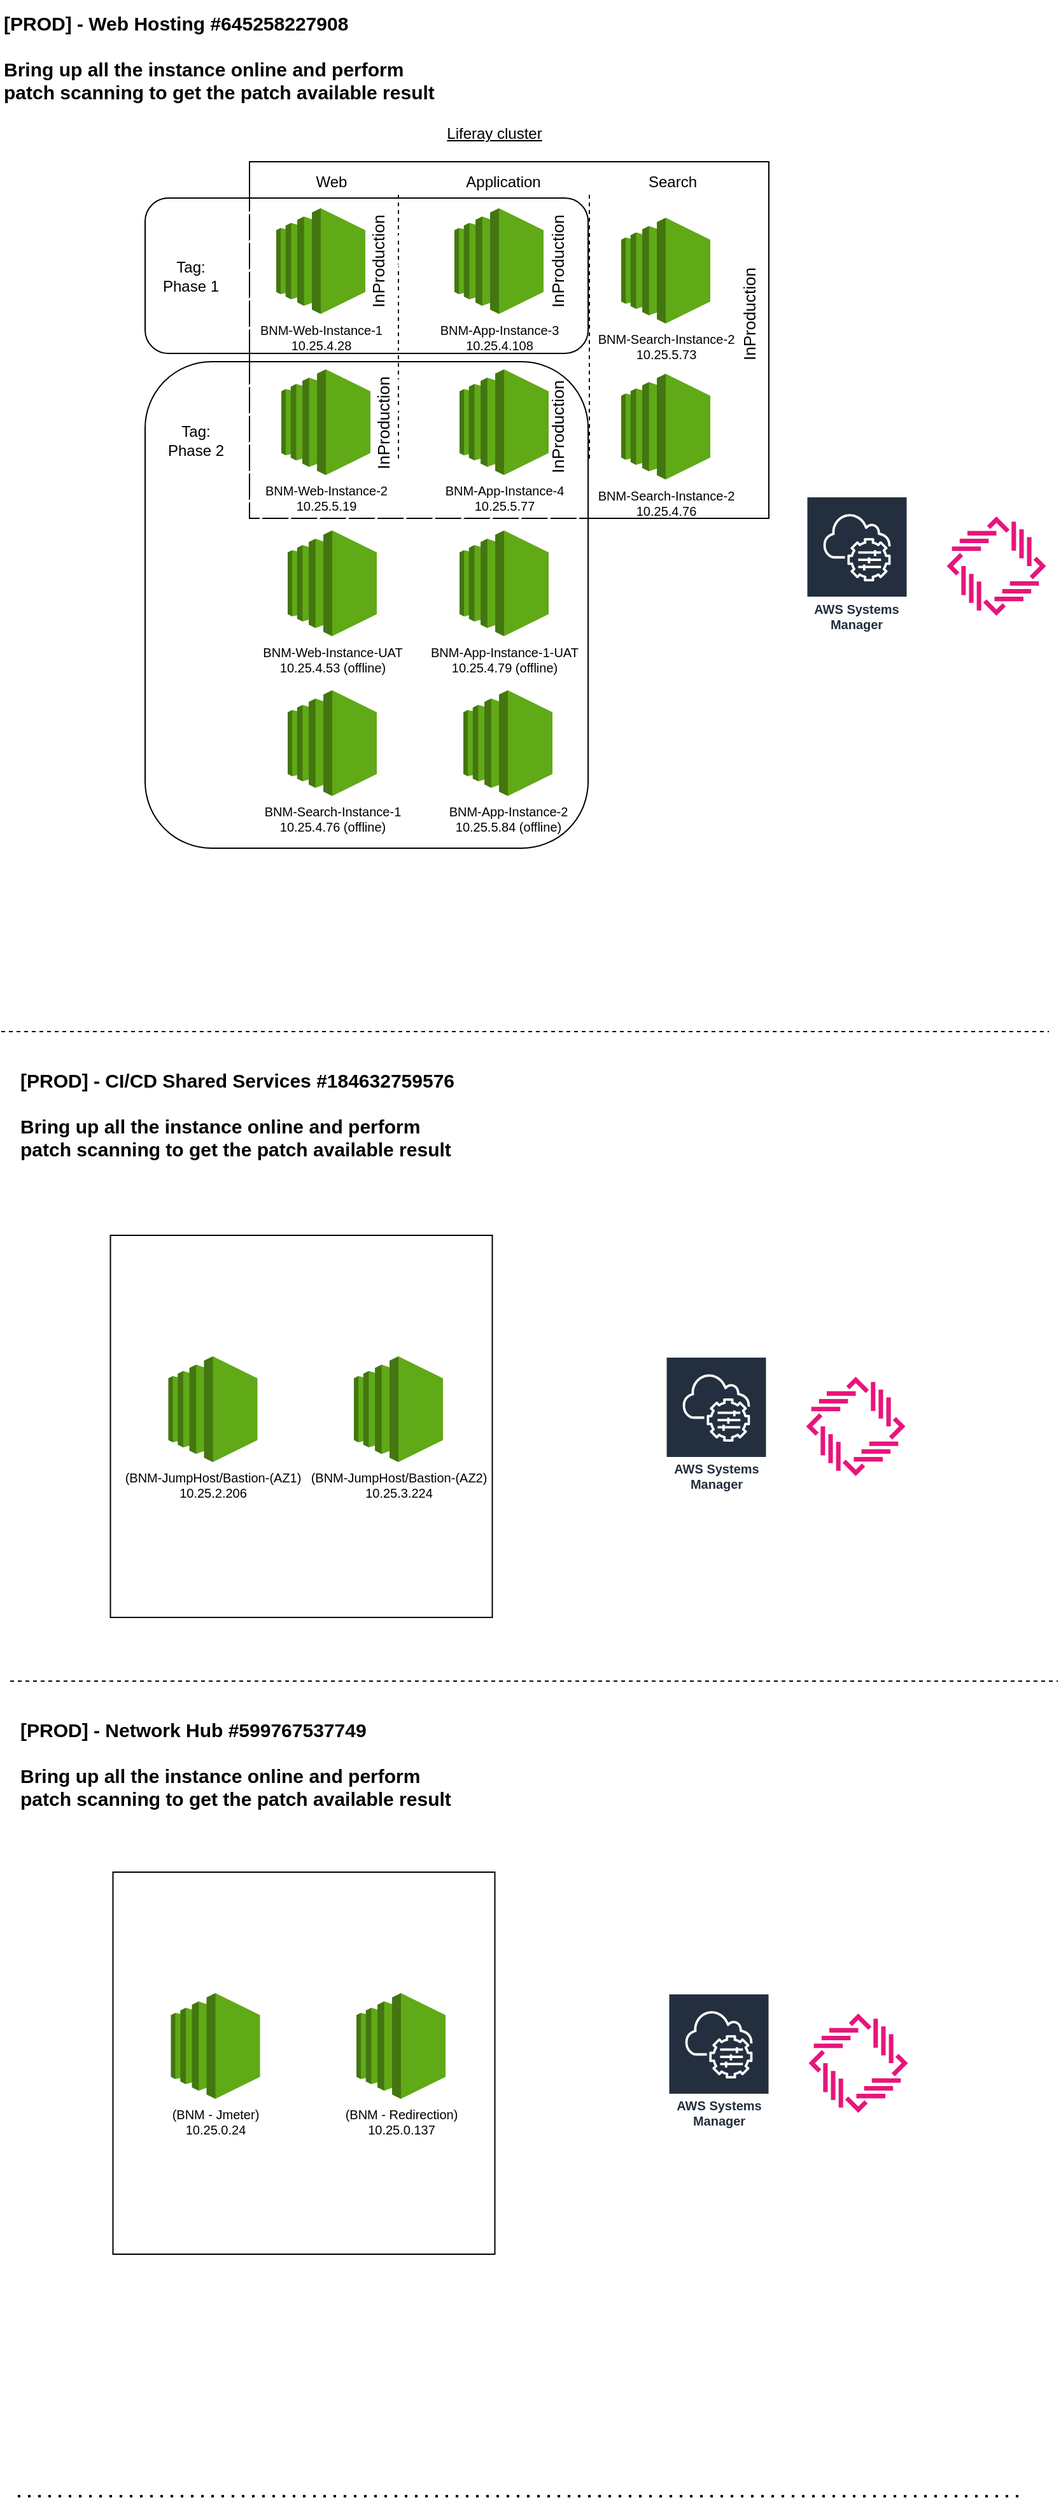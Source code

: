 <mxfile version="23.0.1" type="github">
  <diagram name="Page-1" id="IQn_RGmjUxphnMO-temq">
    <mxGraphModel dx="-266" dy="719" grid="1" gridSize="10" guides="1" tooltips="1" connect="1" arrows="1" fold="1" page="1" pageScale="1" pageWidth="850" pageHeight="1100" math="0" shadow="0">
      <root>
        <mxCell id="0" />
        <mxCell id="1" parent="0" />
        <mxCell id="I5GqBziF1sQ-0T2JehLB-36" value="" style="whiteSpace=wrap;html=1;aspect=fixed;labelBackgroundColor=none;fillColor=none;" vertex="1" parent="1">
          <mxGeometry x="1792.75" y="990" width="300" height="300" as="geometry" />
        </mxCell>
        <mxCell id="I5GqBziF1sQ-0T2JehLB-2" value="" style="rounded=0;whiteSpace=wrap;html=1;" vertex="1" parent="1">
          <mxGeometry x="1902" y="147" width="408" height="280" as="geometry" />
        </mxCell>
        <mxCell id="I5GqBziF1sQ-0T2JehLB-3" value="" style="endArrow=none;dashed=1;html=1;rounded=0;shadow=0;" edge="1" parent="1">
          <mxGeometry width="50" height="50" relative="1" as="geometry">
            <mxPoint x="2169" y="380" as="sourcePoint" />
            <mxPoint x="2169" y="170" as="targetPoint" />
          </mxGeometry>
        </mxCell>
        <mxCell id="I5GqBziF1sQ-0T2JehLB-4" value="Web" style="text;html=1;align=center;verticalAlign=middle;resizable=0;points=[];autosize=1;strokeColor=none;fillColor=none;shadow=0;" vertex="1" parent="1">
          <mxGeometry x="1941" y="148" width="50" height="30" as="geometry" />
        </mxCell>
        <mxCell id="I5GqBziF1sQ-0T2JehLB-5" value="Application" style="text;html=1;align=center;verticalAlign=middle;resizable=0;points=[];autosize=1;strokeColor=none;fillColor=none;shadow=0;" vertex="1" parent="1">
          <mxGeometry x="2061" y="148" width="80" height="30" as="geometry" />
        </mxCell>
        <mxCell id="I5GqBziF1sQ-0T2JehLB-6" value="Search" style="text;html=1;align=center;verticalAlign=middle;resizable=0;points=[];autosize=1;strokeColor=none;fillColor=none;shadow=0;" vertex="1" parent="1">
          <mxGeometry x="2204" y="148" width="60" height="30" as="geometry" />
        </mxCell>
        <mxCell id="I5GqBziF1sQ-0T2JehLB-7" value="&lt;font color=&quot;#000000&quot;&gt;BNM-Search-Instance-2&lt;br&gt;10.25.5.73&lt;/font&gt;" style="outlineConnect=0;dashed=0;verticalLabelPosition=bottom;verticalAlign=top;align=center;html=1;shape=mxgraph.aws3.ec2;fillColor=#60a917;shadow=0;fontSize=10;fontColor=#ffffff;strokeColor=#2D7600;" vertex="1" parent="1">
          <mxGeometry x="2194" y="191" width="70" height="83" as="geometry" />
        </mxCell>
        <mxCell id="I5GqBziF1sQ-0T2JehLB-8" value="Liferay cluster" style="text;html=1;align=center;verticalAlign=middle;resizable=0;points=[];autosize=1;strokeColor=none;fillColor=none;fontStyle=4" vertex="1" parent="1">
          <mxGeometry x="2044" y="110" width="100" height="30" as="geometry" />
        </mxCell>
        <mxCell id="I5GqBziF1sQ-0T2JehLB-9" value="" style="endArrow=none;dashed=1;html=1;rounded=0;shadow=0;" edge="1" parent="1">
          <mxGeometry width="50" height="50" relative="1" as="geometry">
            <mxPoint x="2019" y="380" as="sourcePoint" />
            <mxPoint x="2019" y="170" as="targetPoint" />
          </mxGeometry>
        </mxCell>
        <mxCell id="I5GqBziF1sQ-0T2JehLB-10" value="" style="rounded=1;whiteSpace=wrap;html=1;fillStyle=hatch;" vertex="1" parent="1">
          <mxGeometry x="1820" y="175.5" width="348" height="122" as="geometry" />
        </mxCell>
        <mxCell id="I5GqBziF1sQ-0T2JehLB-11" value="BNM-Web-Instance-1&lt;br&gt;10.25.4.28" style="outlineConnect=0;dashed=0;verticalLabelPosition=bottom;verticalAlign=top;align=center;html=1;shape=mxgraph.aws3.ec2;fillColor=#60a917;shadow=0;fontSize=10;fontColor=#000000;strokeColor=#2D7600;labelBorderColor=none;" vertex="1" parent="1">
          <mxGeometry x="1923" y="183.5" width="70" height="83" as="geometry" />
        </mxCell>
        <mxCell id="I5GqBziF1sQ-0T2JehLB-12" value="BNM-App-Instance-3&lt;br&gt;10.25.4.108" style="outlineConnect=0;dashed=0;verticalLabelPosition=bottom;verticalAlign=top;align=center;html=1;shape=mxgraph.aws3.ec2;fillColor=#60a917;shadow=0;fontSize=10;fontColor=#000000;strokeColor=#2D7600;labelBorderColor=none;" vertex="1" parent="1">
          <mxGeometry x="2063" y="183.5" width="70" height="83" as="geometry" />
        </mxCell>
        <mxCell id="I5GqBziF1sQ-0T2JehLB-13" value="Tag: Phase 1" style="text;html=1;strokeColor=none;fillColor=none;align=center;verticalAlign=middle;whiteSpace=wrap;rounded=0;" vertex="1" parent="1">
          <mxGeometry x="1826" y="221.5" width="60" height="30" as="geometry" />
        </mxCell>
        <mxCell id="I5GqBziF1sQ-0T2JehLB-14" value="InProduction" style="text;html=1;strokeColor=none;fillColor=none;align=center;verticalAlign=middle;whiteSpace=wrap;rounded=0;rotation=-90;fontSize=13;" vertex="1" parent="1">
          <mxGeometry x="2114" y="210" width="60" height="30" as="geometry" />
        </mxCell>
        <mxCell id="I5GqBziF1sQ-0T2JehLB-15" value="InProduction" style="text;html=1;strokeColor=none;fillColor=none;align=center;verticalAlign=middle;whiteSpace=wrap;rounded=0;rotation=-90;fontSize=13;" vertex="1" parent="1">
          <mxGeometry x="1973" y="210" width="60" height="30" as="geometry" />
        </mxCell>
        <mxCell id="I5GqBziF1sQ-0T2JehLB-16" value="InProduction" style="text;html=1;strokeColor=none;fillColor=none;align=center;verticalAlign=middle;whiteSpace=wrap;rounded=0;rotation=-90;fontSize=13;" vertex="1" parent="1">
          <mxGeometry x="2264" y="251.5" width="60" height="30" as="geometry" />
        </mxCell>
        <mxCell id="I5GqBziF1sQ-0T2JehLB-17" value="" style="rounded=1;whiteSpace=wrap;html=1;labelBorderColor=none;fillStyle=hatch;" vertex="1" parent="1">
          <mxGeometry x="1820" y="304" width="348" height="382" as="geometry" />
        </mxCell>
        <mxCell id="I5GqBziF1sQ-0T2JehLB-18" value="BNM-App-Instance-4&lt;br&gt;10.25.5.77" style="outlineConnect=0;dashed=0;verticalLabelPosition=bottom;verticalAlign=top;align=center;html=1;shape=mxgraph.aws3.ec2;fillColor=#60a917;shadow=0;fontSize=10;fontColor=#000000;strokeColor=#2D7600;labelBorderColor=none;" vertex="1" parent="1">
          <mxGeometry x="2067" y="310" width="70" height="83" as="geometry" />
        </mxCell>
        <mxCell id="I5GqBziF1sQ-0T2JehLB-19" value="BNM-Web-Instance-2&lt;br&gt;10.25.5.19" style="outlineConnect=0;dashed=0;verticalLabelPosition=bottom;verticalAlign=top;align=center;html=1;shape=mxgraph.aws3.ec2;fillColor=#60a917;shadow=0;fontSize=10;fontColor=#000000;strokeColor=#2D7600;labelBorderColor=none;" vertex="1" parent="1">
          <mxGeometry x="1927" y="310" width="70" height="83" as="geometry" />
        </mxCell>
        <mxCell id="I5GqBziF1sQ-0T2JehLB-20" value="Tag: Phase 2" style="text;html=1;strokeColor=none;fillColor=none;align=center;verticalAlign=middle;whiteSpace=wrap;rounded=0;" vertex="1" parent="1">
          <mxGeometry x="1830" y="350.5" width="60" height="30" as="geometry" />
        </mxCell>
        <mxCell id="I5GqBziF1sQ-0T2JehLB-21" value="BNM-App-Instance-1-UAT&lt;br&gt;10.25.4.79 (offline)" style="outlineConnect=0;dashed=0;verticalLabelPosition=bottom;verticalAlign=top;align=center;html=1;shape=mxgraph.aws3.ec2;fillColor=#60a917;shadow=0;fontSize=10;fontColor=#000000;strokeColor=#2D7600;labelBorderColor=none;" vertex="1" parent="1">
          <mxGeometry x="2067" y="436.5" width="70" height="83" as="geometry" />
        </mxCell>
        <mxCell id="I5GqBziF1sQ-0T2JehLB-22" value="BNM-Web-Instance-UAT&lt;br&gt;10.25.4.53 (offline)" style="outlineConnect=0;dashed=0;verticalLabelPosition=bottom;verticalAlign=top;align=center;html=1;shape=mxgraph.aws3.ec2;fillColor=#60a917;shadow=0;fontSize=10;fontColor=#000000;strokeColor=#2D7600;labelBorderColor=none;" vertex="1" parent="1">
          <mxGeometry x="1932" y="436.5" width="70" height="83" as="geometry" />
        </mxCell>
        <mxCell id="I5GqBziF1sQ-0T2JehLB-23" value="BNM-App-Instance-2&lt;br&gt;10.25.5.84 (offline)" style="outlineConnect=0;dashed=0;verticalLabelPosition=bottom;verticalAlign=top;align=center;html=1;shape=mxgraph.aws3.ec2;fillColor=#60a917;shadow=0;fontSize=10;fontColor=#000000;strokeColor=#2D7600;labelBorderColor=none;" vertex="1" parent="1">
          <mxGeometry x="2070" y="562" width="70" height="83" as="geometry" />
        </mxCell>
        <mxCell id="I5GqBziF1sQ-0T2JehLB-24" value="BNM-Search-Instance-1&lt;br&gt;10.25.4.76 (offline)" style="outlineConnect=0;dashed=0;verticalLabelPosition=bottom;verticalAlign=top;align=center;html=1;shape=mxgraph.aws3.ec2;fillColor=#60a917;shadow=0;fontSize=10;strokeColor=#2D7600;fontColor=#000000;" vertex="1" parent="1">
          <mxGeometry x="1932" y="562" width="70" height="83" as="geometry" />
        </mxCell>
        <mxCell id="I5GqBziF1sQ-0T2JehLB-25" value="InProduction" style="text;html=1;strokeColor=none;fillColor=none;align=center;verticalAlign=middle;whiteSpace=wrap;rounded=0;rotation=-90;fontSize=13;" vertex="1" parent="1">
          <mxGeometry x="1977" y="337" width="60" height="30" as="geometry" />
        </mxCell>
        <mxCell id="I5GqBziF1sQ-0T2JehLB-26" value="InProduction" style="text;html=1;strokeColor=none;fillColor=none;align=center;verticalAlign=middle;whiteSpace=wrap;rounded=0;rotation=-90;fontSize=13;" vertex="1" parent="1">
          <mxGeometry x="2114" y="340" width="60" height="30" as="geometry" />
        </mxCell>
        <mxCell id="I5GqBziF1sQ-0T2JehLB-28" value="&lt;font color=&quot;#000000&quot;&gt;BNM-Search-Instance-2&lt;br&gt;10.25.4.76&lt;/font&gt;" style="outlineConnect=0;dashed=0;verticalLabelPosition=bottom;verticalAlign=top;align=center;html=1;shape=mxgraph.aws3.ec2;fillColor=#60a917;shadow=0;fontSize=10;fontColor=#ffffff;strokeColor=#2D7600;" vertex="1" parent="1">
          <mxGeometry x="2194" y="313.5" width="70" height="83" as="geometry" />
        </mxCell>
        <mxCell id="I5GqBziF1sQ-0T2JehLB-29" value="[PROD] - Web Hosting #645258227908&lt;br&gt;&lt;br style=&quot;font-size: 15px;&quot;&gt;Bring up all the instance online and perform &lt;br&gt;patch scanning to get the patch available result" style="text;html=1;align=left;verticalAlign=middle;resizable=0;points=[];autosize=1;strokeColor=none;fillColor=none;fontStyle=1;fontSize=15;" vertex="1" parent="1">
          <mxGeometry x="1707" y="20" width="360" height="90" as="geometry" />
        </mxCell>
        <mxCell id="I5GqBziF1sQ-0T2JehLB-30" value="" style="endArrow=none;dashed=1;html=1;rounded=0;" edge="1" parent="1">
          <mxGeometry width="50" height="50" relative="1" as="geometry">
            <mxPoint x="1707" y="830" as="sourcePoint" />
            <mxPoint x="2530" y="830" as="targetPoint" />
          </mxGeometry>
        </mxCell>
        <mxCell id="I5GqBziF1sQ-0T2JehLB-31" value="[PROD] - CI/CD Shared Services #184632759576&lt;br style=&quot;font-size: 15px;&quot;&gt;&lt;br style=&quot;font-size: 15px;&quot;&gt;Bring up all the instance online and perform &lt;br style=&quot;font-size: 15px;&quot;&gt;patch scanning to get the patch available result" style="text;html=1;align=left;verticalAlign=middle;resizable=0;points=[];autosize=1;strokeColor=none;fillColor=none;fontStyle=1;fontSize=15;" vertex="1" parent="1">
          <mxGeometry x="1720" y="850" width="360" height="90" as="geometry" />
        </mxCell>
        <mxCell id="I5GqBziF1sQ-0T2JehLB-32" value="(BNM-JumpHost/Bastion-(AZ2)&lt;br&gt;10.25.3.224" style="outlineConnect=0;dashed=0;verticalLabelPosition=bottom;verticalAlign=top;align=center;html=1;shape=mxgraph.aws3.ec2;fillColor=#60a917;shadow=0;fontSize=10;fontColor=#000000;strokeColor=#2D7600;labelBorderColor=none;" vertex="1" parent="1">
          <mxGeometry x="1984" y="1085" width="70" height="83" as="geometry" />
        </mxCell>
        <mxCell id="I5GqBziF1sQ-0T2JehLB-33" value="(BNM-JumpHost/Bastion-(AZ1)&lt;br&gt;10.25.2.206" style="outlineConnect=0;dashed=0;verticalLabelPosition=bottom;verticalAlign=top;align=center;html=1;shape=mxgraph.aws3.ec2;fillColor=#60a917;shadow=0;fontSize=10;strokeColor=#2D7600;fontColor=#000000;" vertex="1" parent="1">
          <mxGeometry x="1838.25" y="1085" width="70" height="83" as="geometry" />
        </mxCell>
        <mxCell id="I5GqBziF1sQ-0T2JehLB-34" value="" style="sketch=0;outlineConnect=0;fontColor=#232F3E;gradientColor=none;fillColor=#E7157B;strokeColor=none;dashed=0;verticalLabelPosition=bottom;verticalAlign=top;align=center;html=1;fontSize=12;fontStyle=0;aspect=fixed;pointerEvents=1;shape=mxgraph.aws4.patch_manager;" vertex="1" parent="1">
          <mxGeometry x="2339.25" y="1101" width="78" height="78" as="geometry" />
        </mxCell>
        <mxCell id="I5GqBziF1sQ-0T2JehLB-35" value="AWS Systems Manager" style="sketch=0;outlineConnect=0;fontColor=#232F3E;gradientColor=none;strokeColor=#ffffff;fillColor=#232F3E;dashed=0;verticalLabelPosition=middle;verticalAlign=bottom;align=center;html=1;whiteSpace=wrap;fontSize=10;fontStyle=1;spacing=3;shape=mxgraph.aws4.productIcon;prIcon=mxgraph.aws4.systems_manager;" vertex="1" parent="1">
          <mxGeometry x="2228.75" y="1085" width="80" height="110" as="geometry" />
        </mxCell>
        <mxCell id="I5GqBziF1sQ-0T2JehLB-39" value="[PROD] - Network Hub #599767537749&lt;br&gt;&lt;br&gt;Bring up all the instance online and perform &lt;br style=&quot;font-size: 15px;&quot;&gt;patch scanning to get the patch available result" style="text;html=1;align=left;verticalAlign=middle;resizable=0;points=[];autosize=1;strokeColor=none;fillColor=none;fontStyle=1;fontSize=15;" vertex="1" parent="1">
          <mxGeometry x="1720" y="1360" width="360" height="90" as="geometry" />
        </mxCell>
        <mxCell id="I5GqBziF1sQ-0T2JehLB-40" value="" style="endArrow=none;dashed=1;html=1;rounded=0;" edge="1" parent="1">
          <mxGeometry width="50" height="50" relative="1" as="geometry">
            <mxPoint x="1714" y="1340" as="sourcePoint" />
            <mxPoint x="2537" y="1340" as="targetPoint" />
          </mxGeometry>
        </mxCell>
        <mxCell id="I5GqBziF1sQ-0T2JehLB-41" value="" style="sketch=0;outlineConnect=0;fontColor=#232F3E;gradientColor=none;fillColor=#E7157B;strokeColor=none;dashed=0;verticalLabelPosition=bottom;verticalAlign=top;align=center;html=1;fontSize=12;fontStyle=0;aspect=fixed;pointerEvents=1;shape=mxgraph.aws4.patch_manager;" vertex="1" parent="1">
          <mxGeometry x="2449.75" y="425.5" width="78" height="78" as="geometry" />
        </mxCell>
        <mxCell id="I5GqBziF1sQ-0T2JehLB-42" value="AWS Systems Manager" style="sketch=0;outlineConnect=0;fontColor=#232F3E;gradientColor=none;strokeColor=#ffffff;fillColor=#232F3E;dashed=0;verticalLabelPosition=middle;verticalAlign=bottom;align=center;html=1;whiteSpace=wrap;fontSize=10;fontStyle=1;spacing=3;shape=mxgraph.aws4.productIcon;prIcon=mxgraph.aws4.systems_manager;" vertex="1" parent="1">
          <mxGeometry x="2339.25" y="409.5" width="80" height="110" as="geometry" />
        </mxCell>
        <mxCell id="I5GqBziF1sQ-0T2JehLB-43" value="" style="whiteSpace=wrap;html=1;aspect=fixed;labelBackgroundColor=none;fillColor=none;" vertex="1" parent="1">
          <mxGeometry x="1794.75" y="1490" width="300" height="300" as="geometry" />
        </mxCell>
        <mxCell id="I5GqBziF1sQ-0T2JehLB-44" value="(BNM - Redirection)&lt;br&gt;10.25.0.137" style="outlineConnect=0;dashed=0;verticalLabelPosition=bottom;verticalAlign=top;align=center;html=1;shape=mxgraph.aws3.ec2;fillColor=#60a917;shadow=0;fontSize=10;fontColor=#000000;strokeColor=#2D7600;labelBorderColor=none;" vertex="1" parent="1">
          <mxGeometry x="1986" y="1585" width="70" height="83" as="geometry" />
        </mxCell>
        <mxCell id="I5GqBziF1sQ-0T2JehLB-45" value="(BNM - Jmeter)&lt;br&gt;10.25.0.24" style="outlineConnect=0;dashed=0;verticalLabelPosition=bottom;verticalAlign=top;align=center;html=1;shape=mxgraph.aws3.ec2;fillColor=#60a917;shadow=0;fontSize=10;strokeColor=#2D7600;fontColor=#000000;" vertex="1" parent="1">
          <mxGeometry x="1840.25" y="1585" width="70" height="83" as="geometry" />
        </mxCell>
        <mxCell id="I5GqBziF1sQ-0T2JehLB-46" value="" style="sketch=0;outlineConnect=0;fontColor=#232F3E;gradientColor=none;fillColor=#E7157B;strokeColor=none;dashed=0;verticalLabelPosition=bottom;verticalAlign=top;align=center;html=1;fontSize=12;fontStyle=0;aspect=fixed;pointerEvents=1;shape=mxgraph.aws4.patch_manager;" vertex="1" parent="1">
          <mxGeometry x="2341.25" y="1601" width="78" height="78" as="geometry" />
        </mxCell>
        <mxCell id="I5GqBziF1sQ-0T2JehLB-47" value="AWS Systems Manager" style="sketch=0;outlineConnect=0;fontColor=#232F3E;gradientColor=none;strokeColor=#ffffff;fillColor=#232F3E;dashed=0;verticalLabelPosition=middle;verticalAlign=bottom;align=center;html=1;whiteSpace=wrap;fontSize=10;fontStyle=1;spacing=3;shape=mxgraph.aws4.productIcon;prIcon=mxgraph.aws4.systems_manager;" vertex="1" parent="1">
          <mxGeometry x="2230.75" y="1585" width="80" height="110" as="geometry" />
        </mxCell>
        <mxCell id="I5GqBziF1sQ-0T2JehLB-48" value="" style="endArrow=none;dashed=1;html=1;dashPattern=1 3;strokeWidth=2;rounded=0;" edge="1" parent="1">
          <mxGeometry width="50" height="50" relative="1" as="geometry">
            <mxPoint x="1720" y="1980" as="sourcePoint" />
            <mxPoint x="2510" y="1980" as="targetPoint" />
          </mxGeometry>
        </mxCell>
      </root>
    </mxGraphModel>
  </diagram>
</mxfile>
